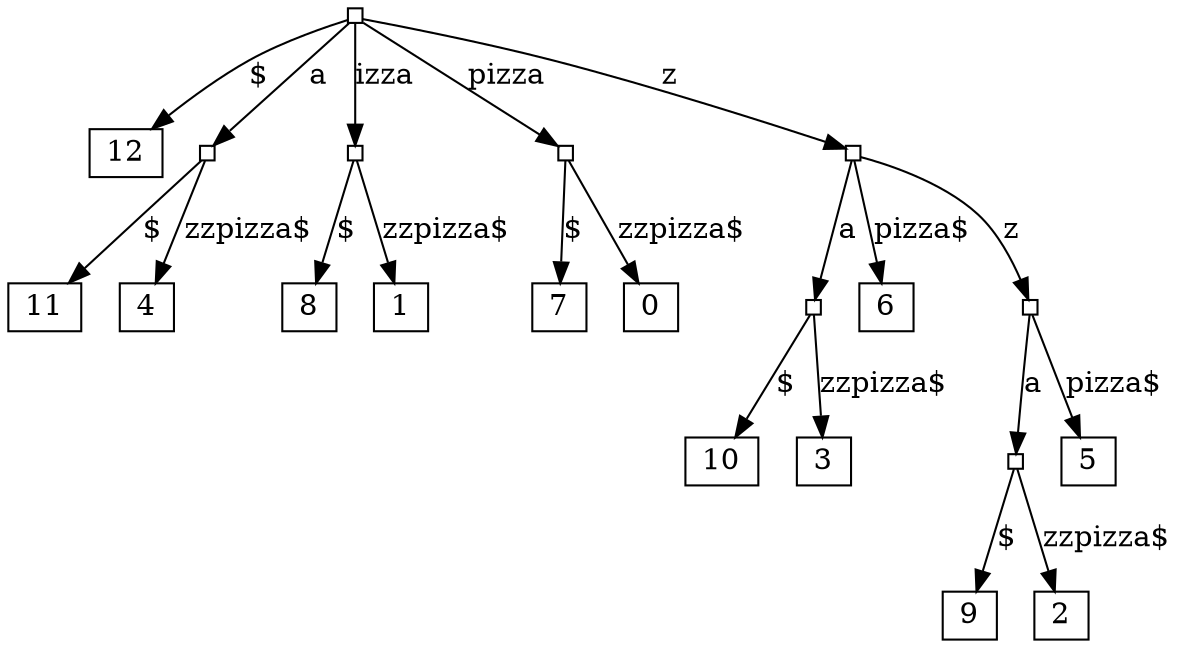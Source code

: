 digraph {
    graph [rankdir=TB
          ,bgcolor=white];
    node [shape=box
         ,width=0.1
         ,height=0.1];
    0 [label=""];
    1 [label=12];
    2 [label=""];
    3 [label=11];
    4 [label=4];
    5 [label=""];
    6 [label=8];
    7 [label=1];
    8 [label=""];
    9 [label=7];
    10 [label=0];
    11 [label=""];
    12 [label=""];
    13 [label=10];
    14 [label=3];
    15 [label=6];
    16 [label=""];
    17 [label=""];
    18 [label=9];
    19 [label=2];
    20 [label=5];
    0 -> 11 [label=z];
    0 -> 8 [label=pizza];
    0 -> 5 [label=izza];
    0 -> 2 [label=a];
    0 -> 1 [label="$"];
    2 -> 4 [label="zzpizza$"];
    2 -> 3 [label="$"];
    5 -> 7 [label="zzpizza$"];
    5 -> 6 [label="$"];
    8 -> 10 [label="zzpizza$"];
    8 -> 9 [label="$"];
    11 -> 16 [label=z];
    11 -> 12 [label=a];
    11 -> 15 [label="pizza$"];
    12 -> 14 [label="zzpizza$"];
    12 -> 13 [label="$"];
    16 -> 17 [label=a];
    16 -> 20 [label="pizza$"];
    17 -> 19 [label="zzpizza$"];
    17 -> 18 [label="$"];
}